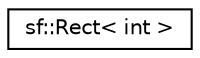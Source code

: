 digraph "Graphical Class Hierarchy"
{
  edge [fontname="Helvetica",fontsize="10",labelfontname="Helvetica",labelfontsize="10"];
  node [fontname="Helvetica",fontsize="10",shape=record];
  rankdir="LR";
  Node0 [label="sf::Rect\< int \>",height=0.2,width=0.4,color="black", fillcolor="white", style="filled",URL="$classsf_1_1_rect.html"];
}
